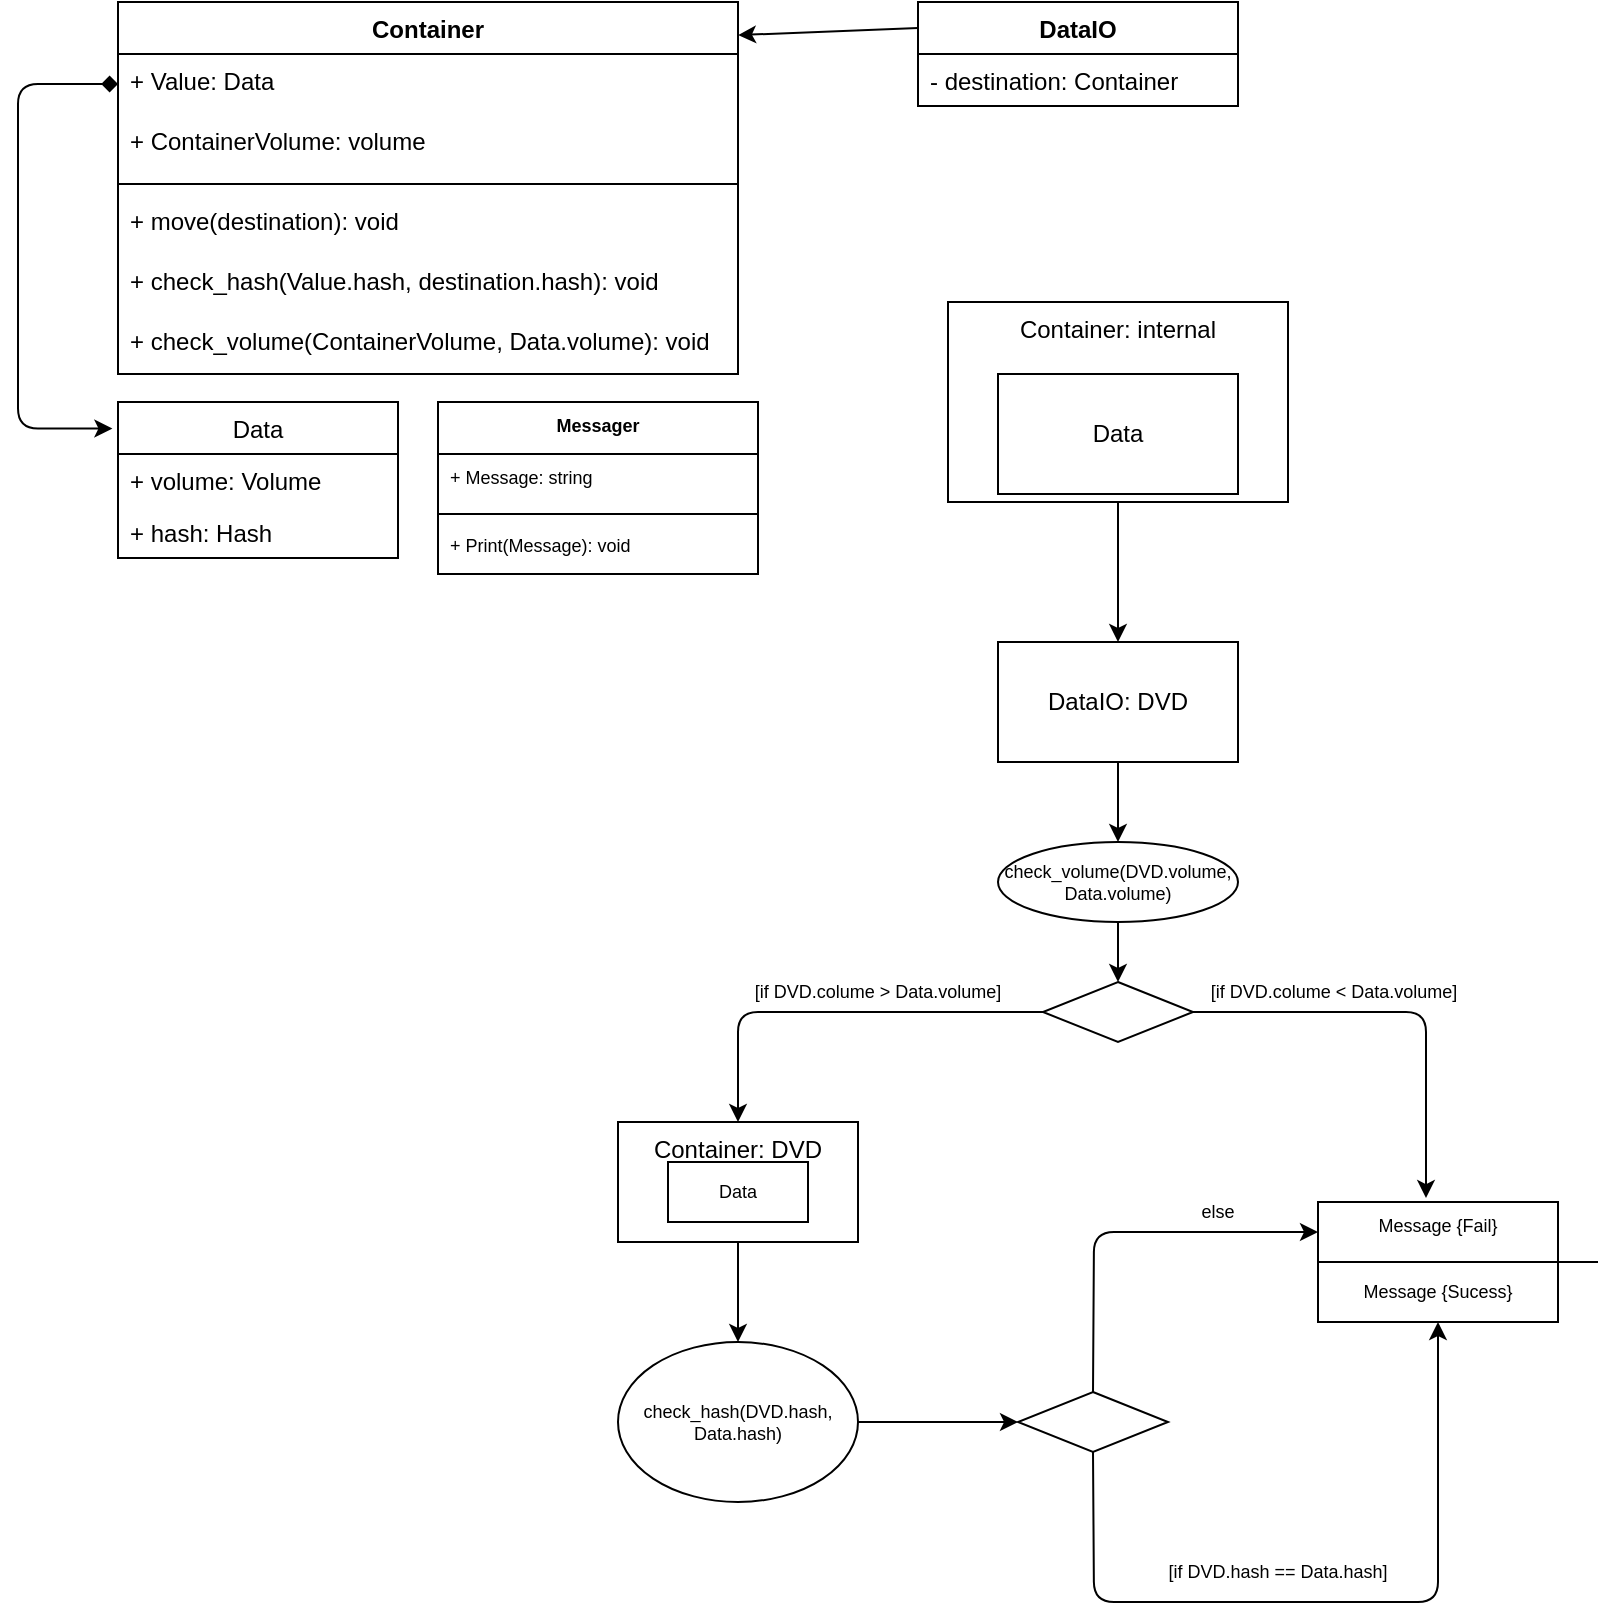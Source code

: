 <mxfile>
    <diagram id="1oJKiafGPL3h_79Cd2n1" name="Page-1">
        <mxGraphModel dx="949" dy="483" grid="1" gridSize="10" guides="1" tooltips="1" connect="1" arrows="1" fold="1" page="1" pageScale="1" pageWidth="827" pageHeight="1169" math="0" shadow="0">
            <root>
                <mxCell id="0"/>
                <mxCell id="1" parent="0"/>
                <mxCell id="2" value="Container" style="swimlane;fontStyle=1;align=center;verticalAlign=top;childLayout=stackLayout;horizontal=1;startSize=26;horizontalStack=0;resizeParent=1;resizeParentMax=0;resizeLast=0;collapsible=1;marginBottom=0;" parent="1" vertex="1">
                    <mxGeometry x="80" y="40" width="310" height="186" as="geometry"/>
                </mxCell>
                <mxCell id="3" value="+ Value: Data" style="text;strokeColor=none;fillColor=none;align=left;verticalAlign=top;spacingLeft=4;spacingRight=4;overflow=hidden;rotatable=0;points=[[0,0.5],[1,0.5]];portConstraint=eastwest;" parent="2" vertex="1">
                    <mxGeometry y="26" width="310" height="30" as="geometry"/>
                </mxCell>
                <mxCell id="29" value="+ ContainerVolume: volume" style="text;strokeColor=none;fillColor=none;align=left;verticalAlign=top;spacingLeft=4;spacingRight=4;overflow=hidden;rotatable=0;points=[[0,0.5],[1,0.5]];portConstraint=eastwest;" parent="2" vertex="1">
                    <mxGeometry y="56" width="310" height="30" as="geometry"/>
                </mxCell>
                <mxCell id="4" value="" style="line;strokeWidth=1;fillColor=none;align=left;verticalAlign=middle;spacingTop=-1;spacingLeft=3;spacingRight=3;rotatable=0;labelPosition=right;points=[];portConstraint=eastwest;" parent="2" vertex="1">
                    <mxGeometry y="86" width="310" height="10" as="geometry"/>
                </mxCell>
                <mxCell id="5" value="+ move(destination): void" style="text;strokeColor=none;fillColor=none;align=left;verticalAlign=top;spacingLeft=4;spacingRight=4;overflow=hidden;rotatable=0;points=[[0,0.5],[1,0.5]];portConstraint=eastwest;" parent="2" vertex="1">
                    <mxGeometry y="96" width="310" height="30" as="geometry"/>
                </mxCell>
                <mxCell id="37" value="+ check_hash(Value.hash, destination.hash): void" style="text;strokeColor=none;fillColor=none;align=left;verticalAlign=top;spacingLeft=4;spacingRight=4;overflow=hidden;rotatable=0;points=[[0,0.5],[1,0.5]];portConstraint=eastwest;" vertex="1" parent="2">
                    <mxGeometry y="126" width="310" height="30" as="geometry"/>
                </mxCell>
                <mxCell id="38" value="+ check_volume(ContainerVolume, Data.volume): void" style="text;strokeColor=none;fillColor=none;align=left;verticalAlign=top;spacingLeft=4;spacingRight=4;overflow=hidden;rotatable=0;points=[[0,0.5],[1,0.5]];portConstraint=eastwest;" vertex="1" parent="2">
                    <mxGeometry y="156" width="310" height="30" as="geometry"/>
                </mxCell>
                <mxCell id="18" value="Data" style="swimlane;fontStyle=0;childLayout=stackLayout;horizontal=1;startSize=26;fillColor=none;horizontalStack=0;resizeParent=1;resizeParentMax=0;resizeLast=0;collapsible=1;marginBottom=0;" parent="1" vertex="1">
                    <mxGeometry x="80" y="240" width="140" height="78" as="geometry"/>
                </mxCell>
                <mxCell id="19" value="+ volume: Volume" style="text;strokeColor=none;fillColor=none;align=left;verticalAlign=top;spacingLeft=4;spacingRight=4;overflow=hidden;rotatable=0;points=[[0,0.5],[1,0.5]];portConstraint=eastwest;" parent="18" vertex="1">
                    <mxGeometry y="26" width="140" height="26" as="geometry"/>
                </mxCell>
                <mxCell id="20" value="+ hash: Hash" style="text;strokeColor=none;fillColor=none;align=left;verticalAlign=top;spacingLeft=4;spacingRight=4;overflow=hidden;rotatable=0;points=[[0,0.5],[1,0.5]];portConstraint=eastwest;" parent="18" vertex="1">
                    <mxGeometry y="52" width="140" height="26" as="geometry"/>
                </mxCell>
                <mxCell id="24" style="edgeStyle=elbowEdgeStyle;html=1;exitX=0;exitY=0.5;exitDx=0;exitDy=0;entryX=-0.02;entryY=0.17;entryDx=0;entryDy=0;entryPerimeter=0;startArrow=diamond;startFill=1;" parent="1" source="3" target="18" edge="1">
                    <mxGeometry relative="1" as="geometry">
                        <Array as="points">
                            <mxPoint x="30" y="250"/>
                        </Array>
                    </mxGeometry>
                </mxCell>
                <mxCell id="36" style="edgeStyle=none;html=1;exitX=0;exitY=0.25;exitDx=0;exitDy=0;entryX=1;entryY=0.089;entryDx=0;entryDy=0;entryPerimeter=0;" edge="1" parent="1" source="31" target="2">
                    <mxGeometry relative="1" as="geometry"/>
                </mxCell>
                <mxCell id="31" value="DataIO" style="swimlane;fontStyle=1;align=center;verticalAlign=top;childLayout=stackLayout;horizontal=1;startSize=26;horizontalStack=0;resizeParent=1;resizeParentMax=0;resizeLast=0;collapsible=1;marginBottom=0;" vertex="1" parent="1">
                    <mxGeometry x="480" y="40" width="160" height="52" as="geometry"/>
                </mxCell>
                <mxCell id="32" value="- destination: Container" style="text;strokeColor=none;fillColor=none;align=left;verticalAlign=top;spacingLeft=4;spacingRight=4;overflow=hidden;rotatable=0;points=[[0,0.5],[1,0.5]];portConstraint=eastwest;" vertex="1" parent="31">
                    <mxGeometry y="26" width="160" height="26" as="geometry"/>
                </mxCell>
                <mxCell id="39" value="Container: internal" style="rounded=0;whiteSpace=wrap;html=1;verticalAlign=top;" vertex="1" parent="1">
                    <mxGeometry x="495" y="190" width="170" height="100" as="geometry"/>
                </mxCell>
                <mxCell id="40" value="Container: DVD" style="rounded=0;whiteSpace=wrap;html=1;verticalAlign=top;" vertex="1" parent="1">
                    <mxGeometry x="330" y="600" width="120" height="60" as="geometry"/>
                </mxCell>
                <mxCell id="42" value="" style="endArrow=classic;html=1;entryX=0.5;entryY=0;entryDx=0;entryDy=0;exitX=0.5;exitY=1;exitDx=0;exitDy=0;" edge="1" parent="1" source="39">
                    <mxGeometry width="50" height="50" relative="1" as="geometry">
                        <mxPoint x="390" y="320" as="sourcePoint"/>
                        <mxPoint x="580" y="360" as="targetPoint"/>
                    </mxGeometry>
                </mxCell>
                <mxCell id="43" value="Data" style="rounded=0;whiteSpace=wrap;html=1;" vertex="1" parent="1">
                    <mxGeometry x="520" y="226" width="120" height="60" as="geometry"/>
                </mxCell>
                <mxCell id="44" value="DataIO: DVD" style="rounded=0;whiteSpace=wrap;html=1;" vertex="1" parent="1">
                    <mxGeometry x="520" y="360" width="120" height="60" as="geometry"/>
                </mxCell>
                <mxCell id="45" value="check_volume(DVD.volume, Data.volume)" style="ellipse;whiteSpace=wrap;html=1;fontSize=9;" vertex="1" parent="1">
                    <mxGeometry x="520" y="460" width="120" height="40" as="geometry"/>
                </mxCell>
                <mxCell id="47" value="" style="endArrow=classic;html=1;fontSize=9;exitX=0.5;exitY=1;exitDx=0;exitDy=0;entryX=0.5;entryY=0;entryDx=0;entryDy=0;" edge="1" parent="1" source="44" target="45">
                    <mxGeometry width="50" height="50" relative="1" as="geometry">
                        <mxPoint x="390" y="620" as="sourcePoint"/>
                        <mxPoint x="440" y="570" as="targetPoint"/>
                    </mxGeometry>
                </mxCell>
                <mxCell id="49" value="Data" style="rounded=0;whiteSpace=wrap;html=1;fontSize=9;" vertex="1" parent="1">
                    <mxGeometry x="355" y="620" width="70" height="30" as="geometry"/>
                </mxCell>
                <mxCell id="51" value="" style="rhombus;whiteSpace=wrap;html=1;fontSize=9;" vertex="1" parent="1">
                    <mxGeometry x="542.5" y="530" width="75" height="30" as="geometry"/>
                </mxCell>
                <mxCell id="52" value="" style="endArrow=classic;html=1;fontSize=9;exitX=0.5;exitY=1;exitDx=0;exitDy=0;entryX=0.5;entryY=0;entryDx=0;entryDy=0;" edge="1" parent="1" source="45" target="51">
                    <mxGeometry width="50" height="50" relative="1" as="geometry">
                        <mxPoint x="390" y="520" as="sourcePoint"/>
                        <mxPoint x="440" y="470" as="targetPoint"/>
                    </mxGeometry>
                </mxCell>
                <mxCell id="55" value="" style="endArrow=classic;html=1;fontSize=9;entryX=0.5;entryY=0;entryDx=0;entryDy=0;exitX=0;exitY=0.5;exitDx=0;exitDy=0;" edge="1" parent="1" source="51" target="40">
                    <mxGeometry width="50" height="50" relative="1" as="geometry">
                        <mxPoint x="390" y="520" as="sourcePoint"/>
                        <mxPoint x="440" y="470" as="targetPoint"/>
                        <Array as="points">
                            <mxPoint x="390" y="545"/>
                        </Array>
                    </mxGeometry>
                </mxCell>
                <mxCell id="56" value="[if DVD.colume &amp;gt; Data.volume]" style="text;html=1;strokeColor=none;fillColor=none;align=center;verticalAlign=middle;whiteSpace=wrap;rounded=0;fontSize=9;" vertex="1" parent="1">
                    <mxGeometry x="390" y="520" width="140" height="30" as="geometry"/>
                </mxCell>
                <mxCell id="57" value="Message {Fail}" style="rounded=0;whiteSpace=wrap;html=1;fontSize=9;verticalAlign=top;" vertex="1" parent="1">
                    <mxGeometry x="680" y="640" width="120" height="60" as="geometry"/>
                </mxCell>
                <mxCell id="58" value="" style="endArrow=classic;html=1;fontSize=9;exitX=0.5;exitY=1;exitDx=0;exitDy=0;" edge="1" parent="1" source="40" target="59">
                    <mxGeometry width="50" height="50" relative="1" as="geometry">
                        <mxPoint x="680" y="600" as="sourcePoint"/>
                        <mxPoint x="390" y="720" as="targetPoint"/>
                    </mxGeometry>
                </mxCell>
                <mxCell id="59" value="check_hash(DVD.hash, Data.hash)" style="ellipse;whiteSpace=wrap;html=1;fontSize=9;" vertex="1" parent="1">
                    <mxGeometry x="330" y="710" width="120" height="80" as="geometry"/>
                </mxCell>
                <mxCell id="60" value="" style="endArrow=classic;html=1;fontSize=9;exitX=1;exitY=0.5;exitDx=0;exitDy=0;entryX=0.45;entryY=-0.033;entryDx=0;entryDy=0;entryPerimeter=0;" edge="1" parent="1" source="51" target="57">
                    <mxGeometry width="50" height="50" relative="1" as="geometry">
                        <mxPoint x="500" y="690" as="sourcePoint"/>
                        <mxPoint x="550" y="640" as="targetPoint"/>
                        <Array as="points">
                            <mxPoint x="734" y="545"/>
                        </Array>
                    </mxGeometry>
                </mxCell>
                <mxCell id="61" value="[if DVD.colume &amp;lt; Data.volume]" style="text;html=1;strokeColor=none;fillColor=none;align=center;verticalAlign=middle;whiteSpace=wrap;rounded=0;fontSize=9;" vertex="1" parent="1">
                    <mxGeometry x="617.5" y="520" width="140" height="30" as="geometry"/>
                </mxCell>
                <mxCell id="62" value="" style="rhombus;whiteSpace=wrap;html=1;fontSize=9;" vertex="1" parent="1">
                    <mxGeometry x="530" y="735" width="75" height="30" as="geometry"/>
                </mxCell>
                <mxCell id="63" value="" style="endArrow=classic;html=1;fontSize=9;exitX=1;exitY=0.5;exitDx=0;exitDy=0;entryX=0;entryY=0.5;entryDx=0;entryDy=0;" edge="1" parent="1" source="59" target="62">
                    <mxGeometry width="50" height="50" relative="1" as="geometry">
                        <mxPoint x="500" y="690" as="sourcePoint"/>
                        <mxPoint x="550" y="640" as="targetPoint"/>
                    </mxGeometry>
                </mxCell>
                <mxCell id="64" value="" style="endArrow=classic;html=1;fontSize=9;exitX=0.5;exitY=0;exitDx=0;exitDy=0;entryX=0;entryY=0.25;entryDx=0;entryDy=0;" edge="1" parent="1" source="62" target="57">
                    <mxGeometry width="50" height="50" relative="1" as="geometry">
                        <mxPoint x="500" y="690" as="sourcePoint"/>
                        <mxPoint x="550" y="640" as="targetPoint"/>
                        <Array as="points">
                            <mxPoint x="568" y="655"/>
                        </Array>
                    </mxGeometry>
                </mxCell>
                <mxCell id="65" value="" style="endArrow=none;html=1;fontSize=9;exitX=0;exitY=0.5;exitDx=0;exitDy=0;" edge="1" parent="1" source="57">
                    <mxGeometry width="50" height="50" relative="1" as="geometry">
                        <mxPoint x="500" y="690" as="sourcePoint"/>
                        <mxPoint x="820" y="670" as="targetPoint"/>
                    </mxGeometry>
                </mxCell>
                <mxCell id="66" value="Message {Sucess}" style="text;html=1;strokeColor=none;fillColor=none;align=center;verticalAlign=middle;whiteSpace=wrap;rounded=0;fontSize=9;" vertex="1" parent="1">
                    <mxGeometry x="690" y="670" width="100" height="30" as="geometry"/>
                </mxCell>
                <mxCell id="67" value="" style="endArrow=classic;html=1;fontSize=9;exitX=0.5;exitY=1;exitDx=0;exitDy=0;entryX=0.5;entryY=1;entryDx=0;entryDy=0;" edge="1" parent="1" source="62" target="66">
                    <mxGeometry width="50" height="50" relative="1" as="geometry">
                        <mxPoint x="500" y="690" as="sourcePoint"/>
                        <mxPoint x="550" y="640" as="targetPoint"/>
                        <Array as="points">
                            <mxPoint x="568" y="840"/>
                            <mxPoint x="740" y="840"/>
                        </Array>
                    </mxGeometry>
                </mxCell>
                <mxCell id="68" value="[if DVD.hash == Data.hash]" style="text;html=1;strokeColor=none;fillColor=none;align=center;verticalAlign=middle;whiteSpace=wrap;rounded=0;fontSize=9;" vertex="1" parent="1">
                    <mxGeometry x="590" y="810" width="140" height="30" as="geometry"/>
                </mxCell>
                <mxCell id="69" value="else" style="text;html=1;strokeColor=none;fillColor=none;align=center;verticalAlign=middle;whiteSpace=wrap;rounded=0;fontSize=9;" vertex="1" parent="1">
                    <mxGeometry x="595" y="630" width="70" height="30" as="geometry"/>
                </mxCell>
                <mxCell id="71" value="Messager" style="swimlane;fontStyle=1;align=center;verticalAlign=top;childLayout=stackLayout;horizontal=1;startSize=26;horizontalStack=0;resizeParent=1;resizeParentMax=0;resizeLast=0;collapsible=1;marginBottom=0;fontSize=9;" vertex="1" parent="1">
                    <mxGeometry x="240" y="240" width="160" height="86" as="geometry"/>
                </mxCell>
                <mxCell id="72" value="+ Message: string" style="text;strokeColor=none;fillColor=none;align=left;verticalAlign=top;spacingLeft=4;spacingRight=4;overflow=hidden;rotatable=0;points=[[0,0.5],[1,0.5]];portConstraint=eastwest;fontSize=9;" vertex="1" parent="71">
                    <mxGeometry y="26" width="160" height="26" as="geometry"/>
                </mxCell>
                <mxCell id="73" value="" style="line;strokeWidth=1;fillColor=none;align=left;verticalAlign=middle;spacingTop=-1;spacingLeft=3;spacingRight=3;rotatable=0;labelPosition=right;points=[];portConstraint=eastwest;fontSize=9;" vertex="1" parent="71">
                    <mxGeometry y="52" width="160" height="8" as="geometry"/>
                </mxCell>
                <mxCell id="74" value="+ Print(Message): void" style="text;strokeColor=none;fillColor=none;align=left;verticalAlign=top;spacingLeft=4;spacingRight=4;overflow=hidden;rotatable=0;points=[[0,0.5],[1,0.5]];portConstraint=eastwest;fontSize=9;" vertex="1" parent="71">
                    <mxGeometry y="60" width="160" height="26" as="geometry"/>
                </mxCell>
            </root>
        </mxGraphModel>
    </diagram>
</mxfile>